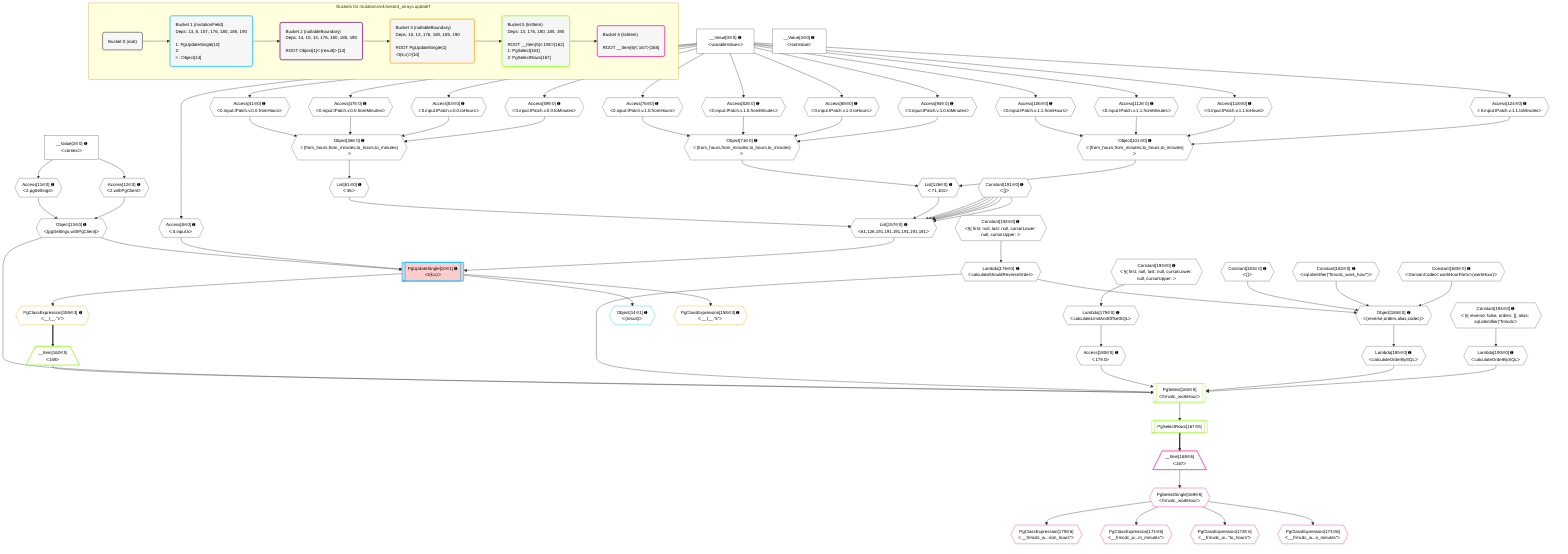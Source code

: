 %%{init: {'themeVariables': { 'fontSize': '12px'}}}%%
graph TD
    classDef path fill:#eee,stroke:#000,color:#000
    classDef plan fill:#fff,stroke-width:1px,color:#000
    classDef itemplan fill:#fff,stroke-width:2px,color:#000
    classDef unbatchedplan fill:#dff,stroke-width:1px,color:#000
    classDef sideeffectplan fill:#fcc,stroke-width:2px,color:#000
    classDef bucket fill:#f6f6f6,color:#000,stroke-width:2px,text-align:left


    %% plan dependencies
    List157{{"List[157∈0] ➊<br />ᐸ61,126,191,191,191,191,191,191ᐳ"}}:::plan
    List61{{"List[61∈0] ➊<br />ᐸ36ᐳ"}}:::plan
    List126{{"List[126∈0] ➊<br />ᐸ71,101ᐳ"}}:::plan
    Constant191{{"Constant[191∈0] ➊<br />ᐸ[]ᐳ"}}:::plan
    List61 & List126 & Constant191 & Constant191 & Constant191 & Constant191 & Constant191 & Constant191 --> List157
    Object36{{"Object[36∈0] ➊<br />ᐸ{from_hours,from_minutes,to_hours,to_minutes}ᐳ"}}:::plan
    Access41{{"Access[41∈0] ➊<br />ᐸ0.input.tPatch.v.0.0.fromHoursᐳ"}}:::plan
    Access47{{"Access[47∈0] ➊<br />ᐸ0.input.tPatch.v.0.0.fromMinutesᐳ"}}:::plan
    Access53{{"Access[53∈0] ➊<br />ᐸ0.input.tPatch.v.0.0.toHoursᐳ"}}:::plan
    Access59{{"Access[59∈0] ➊<br />ᐸ0.input.tPatch.v.0.0.toMinutesᐳ"}}:::plan
    Access41 & Access47 & Access53 & Access59 --> Object36
    Object71{{"Object[71∈0] ➊<br />ᐸ{from_hours,from_minutes,to_hours,to_minutes}ᐳ"}}:::plan
    Access76{{"Access[76∈0] ➊<br />ᐸ0.input.tPatch.v.1.0.fromHoursᐳ"}}:::plan
    Access82{{"Access[82∈0] ➊<br />ᐸ0.input.tPatch.v.1.0.fromMinutesᐳ"}}:::plan
    Access88{{"Access[88∈0] ➊<br />ᐸ0.input.tPatch.v.1.0.toHoursᐳ"}}:::plan
    Access94{{"Access[94∈0] ➊<br />ᐸ0.input.tPatch.v.1.0.toMinutesᐳ"}}:::plan
    Access76 & Access82 & Access88 & Access94 --> Object71
    Object101{{"Object[101∈0] ➊<br />ᐸ{from_hours,from_minutes,to_hours,to_minutes}ᐳ"}}:::plan
    Access106{{"Access[106∈0] ➊<br />ᐸ0.input.tPatch.v.1.1.fromHoursᐳ"}}:::plan
    Access112{{"Access[112∈0] ➊<br />ᐸ0.input.tPatch.v.1.1.fromMinutesᐳ"}}:::plan
    Access118{{"Access[118∈0] ➊<br />ᐸ0.input.tPatch.v.1.1.toHoursᐳ"}}:::plan
    Access124{{"Access[124∈0] ➊<br />ᐸ0.input.tPatch.v.1.1.toMinutesᐳ"}}:::plan
    Access106 & Access112 & Access118 & Access124 --> Object101
    Object184{{"Object[184∈0] ➊<br />ᐸ{reverse,orders,alias,codec}ᐳ"}}:::plan
    Lambda176{{"Lambda[176∈0] ➊<br />ᐸcalculateShouldReverseOrderᐳ"}}:::plan
    Constant181{{"Constant[181∈0] ➊<br />ᐸ[]ᐳ"}}:::plan
    Constant182{{"Constant[182∈0] ➊<br />ᐸsql.identifier(”frmcdc_work_hour”)ᐳ"}}:::plan
    Constant183{{"Constant[183∈0] ➊<br />ᐸDomainCodecᐸworkHourPartsᐳ(workHour)ᐳ"}}:::plan
    Lambda176 & Constant181 & Constant182 & Constant183 --> Object184
    Object13{{"Object[13∈0] ➊<br />ᐸ{pgSettings,withPgClient}ᐳ"}}:::plan
    Access11{{"Access[11∈0] ➊<br />ᐸ2.pgSettingsᐳ"}}:::plan
    Access12{{"Access[12∈0] ➊<br />ᐸ2.withPgClientᐳ"}}:::plan
    Access11 & Access12 --> Object13
    Object71 & Object101 --> List126
    Access8{{"Access[8∈0] ➊<br />ᐸ0.input.kᐳ"}}:::plan
    __Value0["__Value[0∈0] ➊<br />ᐸvariableValuesᐳ"]:::plan
    __Value0 --> Access8
    __Value2["__Value[2∈0] ➊<br />ᐸcontextᐳ"]:::plan
    __Value2 --> Access11
    __Value2 --> Access12
    __Value0 --> Access41
    __Value0 --> Access47
    __Value0 --> Access53
    __Value0 --> Access59
    Object36 --> List61
    __Value0 --> Access76
    __Value0 --> Access82
    __Value0 --> Access88
    __Value0 --> Access94
    __Value0 --> Access106
    __Value0 --> Access112
    __Value0 --> Access118
    __Value0 --> Access124
    Constant192{{"Constant[192∈0] ➊<br />ᐸ§{ first: null, last: null, cursorLower: null, cursorUpper: ᐳ"}}:::plan
    Constant192 --> Lambda176
    Lambda179{{"Lambda[179∈0] ➊<br />ᐸcalculateLimitAndOffsetSQLᐳ"}}:::plan
    Constant193{{"Constant[193∈0] ➊<br />ᐸ§{ first: null, last: null, cursorLower: null, cursorUpper: ᐳ"}}:::plan
    Constant193 --> Lambda179
    Access180{{"Access[180∈0] ➊<br />ᐸ179.0ᐳ"}}:::plan
    Lambda179 --> Access180
    Lambda185{{"Lambda[185∈0] ➊<br />ᐸcalculateOrderBySQLᐳ"}}:::plan
    Object184 --> Lambda185
    Lambda190{{"Lambda[190∈0] ➊<br />ᐸcalculateOrderBySQLᐳ"}}:::plan
    Constant194{{"Constant[194∈0] ➊<br />ᐸ§{ reverse: false, orders: [], alias: sql.identifier(”frmcdcᐳ"}}:::plan
    Constant194 --> Lambda190
    __Value4["__Value[4∈0] ➊<br />ᐸrootValueᐳ"]:::plan
    PgUpdateSingle10[["PgUpdateSingle[10∈1] ➊<br />ᐸt(k;v)ᐳ"]]:::sideeffectplan
    Object13 & Access8 & List157 --> PgUpdateSingle10
    Object14{{"Object[14∈1] ➊<br />ᐸ{result}ᐳ"}}:::plan
    PgUpdateSingle10 --> Object14
    PgClassExpression158{{"PgClassExpression[158∈3] ➊<br />ᐸ__t__.”k”ᐳ"}}:::plan
    PgUpdateSingle10 --> PgClassExpression158
    PgClassExpression159{{"PgClassExpression[159∈3] ➊<br />ᐸ__t__.”v”ᐳ"}}:::plan
    PgUpdateSingle10 --> PgClassExpression159
    PgSelect163[["PgSelect[163∈5]<br />ᐸfrmcdc_workHourᐳ"]]:::plan
    __Item162[/"__Item[162∈5]<br />ᐸ159ᐳ"\]:::itemplan
    Object13 & __Item162 & Lambda176 & Access180 & Lambda185 & Lambda190 --> PgSelect163
    PgClassExpression159 ==> __Item162
    PgSelectRows167[["PgSelectRows[167∈5]"]]:::plan
    PgSelect163 --> PgSelectRows167
    __Item168[/"__Item[168∈6]<br />ᐸ167ᐳ"\]:::itemplan
    PgSelectRows167 ==> __Item168
    PgSelectSingle169{{"PgSelectSingle[169∈6]<br />ᐸfrmcdc_workHourᐳ"}}:::plan
    __Item168 --> PgSelectSingle169
    PgClassExpression170{{"PgClassExpression[170∈6]<br />ᐸ__frmcdc_w...rom_hours”ᐳ"}}:::plan
    PgSelectSingle169 --> PgClassExpression170
    PgClassExpression171{{"PgClassExpression[171∈6]<br />ᐸ__frmcdc_w...m_minutes”ᐳ"}}:::plan
    PgSelectSingle169 --> PgClassExpression171
    PgClassExpression172{{"PgClassExpression[172∈6]<br />ᐸ__frmcdc_w...”to_hours”ᐳ"}}:::plan
    PgSelectSingle169 --> PgClassExpression172
    PgClassExpression173{{"PgClassExpression[173∈6]<br />ᐸ__frmcdc_w...o_minutes”ᐳ"}}:::plan
    PgSelectSingle169 --> PgClassExpression173

    %% define steps

    subgraph "Buckets for mutations/v4/nested_arrays.updateT"
    Bucket0("Bucket 0 (root)"):::bucket
    classDef bucket0 stroke:#696969
    class Bucket0,__Value0,__Value2,__Value4,Access8,Access11,Access12,Object13,Object36,Access41,Access47,Access53,Access59,List61,Object71,Access76,Access82,Access88,Access94,Object101,Access106,Access112,Access118,Access124,List126,List157,Lambda176,Lambda179,Access180,Constant181,Constant182,Constant183,Object184,Lambda185,Lambda190,Constant191,Constant192,Constant193,Constant194 bucket0
    Bucket1("Bucket 1 (mutationField)<br />Deps: 13, 8, 157, 176, 180, 185, 190<br /><br />1: PgUpdateSingle[10]<br />2: <br />ᐳ: Object[14]"):::bucket
    classDef bucket1 stroke:#00bfff
    class Bucket1,PgUpdateSingle10,Object14 bucket1
    Bucket2("Bucket 2 (nullableBoundary)<br />Deps: 14, 10, 13, 176, 180, 185, 190<br /><br />ROOT Object{1}ᐸ{result}ᐳ[14]"):::bucket
    classDef bucket2 stroke:#7f007f
    class Bucket2 bucket2
    Bucket3("Bucket 3 (nullableBoundary)<br />Deps: 10, 13, 176, 180, 185, 190<br /><br />ROOT PgUpdateSingle{1}ᐸt(k;v)ᐳ[10]"):::bucket
    classDef bucket3 stroke:#ffa500
    class Bucket3,PgClassExpression158,PgClassExpression159 bucket3
    Bucket5("Bucket 5 (listItem)<br />Deps: 13, 176, 180, 185, 190<br /><br />ROOT __Item{5}ᐸ159ᐳ[162]<br />1: PgSelect[163]<br />2: PgSelectRows[167]"):::bucket
    classDef bucket5 stroke:#7fff00
    class Bucket5,__Item162,PgSelect163,PgSelectRows167 bucket5
    Bucket6("Bucket 6 (listItem)<br /><br />ROOT __Item{6}ᐸ167ᐳ[168]"):::bucket
    classDef bucket6 stroke:#ff1493
    class Bucket6,__Item168,PgSelectSingle169,PgClassExpression170,PgClassExpression171,PgClassExpression172,PgClassExpression173 bucket6
    Bucket0 --> Bucket1
    Bucket1 --> Bucket2
    Bucket2 --> Bucket3
    Bucket3 --> Bucket5
    Bucket5 --> Bucket6
    end